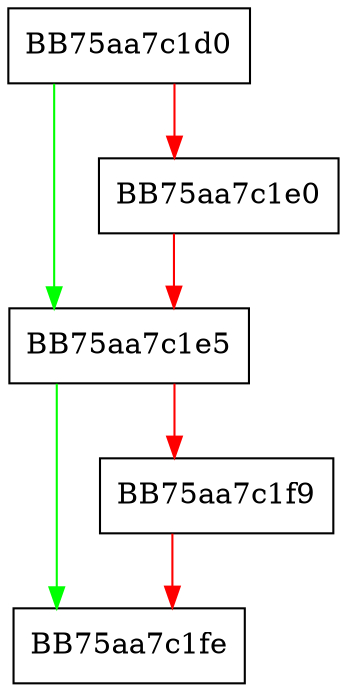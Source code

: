 digraph dbvars_cleanup_module {
  node [shape="box"];
  graph [splines=ortho];
  BB75aa7c1d0 -> BB75aa7c1e5 [color="green"];
  BB75aa7c1d0 -> BB75aa7c1e0 [color="red"];
  BB75aa7c1e0 -> BB75aa7c1e5 [color="red"];
  BB75aa7c1e5 -> BB75aa7c1fe [color="green"];
  BB75aa7c1e5 -> BB75aa7c1f9 [color="red"];
  BB75aa7c1f9 -> BB75aa7c1fe [color="red"];
}